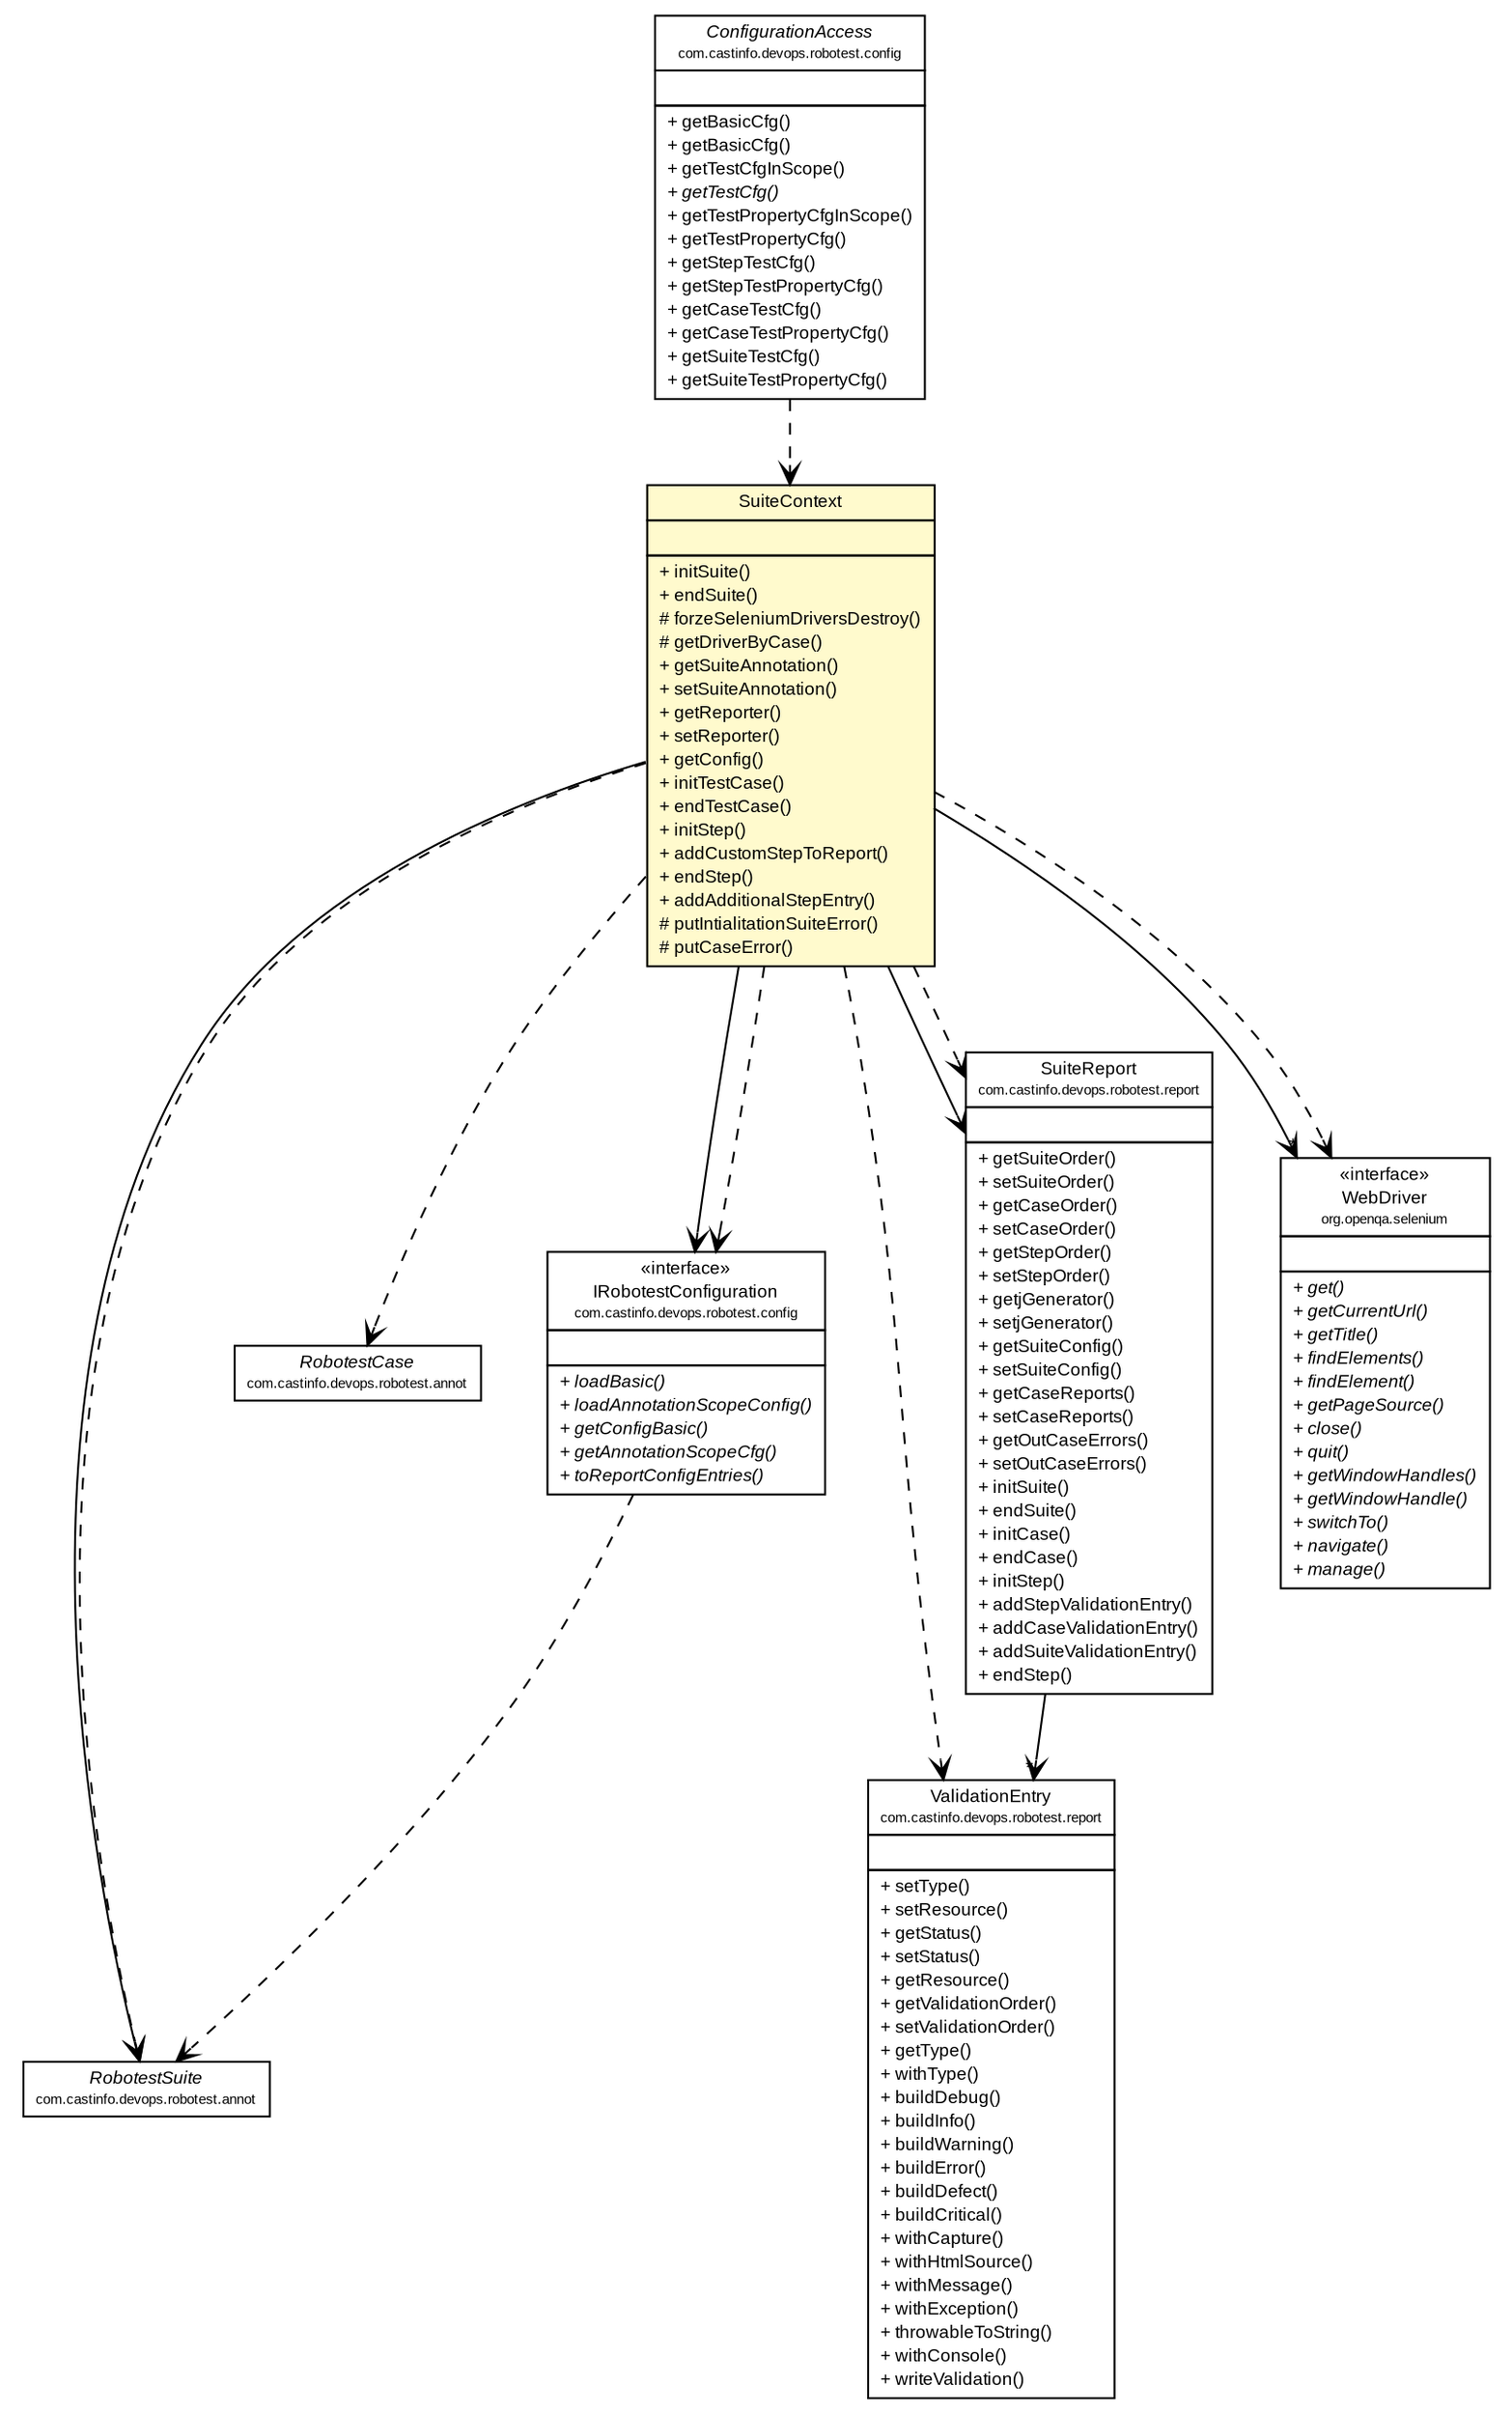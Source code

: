 #!/usr/local/bin/dot
#
# Class diagram 
# Generated by UMLGraph version R5_6-24-gf6e263 (http://www.umlgraph.org/)
#

digraph G {
	edge [fontname="arial",fontsize=10,labelfontname="arial",labelfontsize=10];
	node [fontname="arial",fontsize=10,shape=plaintext];
	nodesep=0.25;
	ranksep=0.5;
	// com.castinfo.devops.robotest.annot.RobotestSuite
	c2165 [label=<<table title="com.castinfo.devops.robotest.annot.RobotestSuite" border="0" cellborder="1" cellspacing="0" cellpadding="2" port="p" href="./annot/RobotestSuite.html">
		<tr><td><table border="0" cellspacing="0" cellpadding="1">
<tr><td align="center" balign="center"><font face="arial italic"> RobotestSuite </font></td></tr>
<tr><td align="center" balign="center"><font point-size="7.0"> com.castinfo.devops.robotest.annot </font></td></tr>
		</table></td></tr>
		</table>>, URL="./annot/RobotestSuite.html", fontname="arial", fontcolor="black", fontsize=9.0];
	// com.castinfo.devops.robotest.annot.RobotestCase
	c2168 [label=<<table title="com.castinfo.devops.robotest.annot.RobotestCase" border="0" cellborder="1" cellspacing="0" cellpadding="2" port="p" href="./annot/RobotestCase.html">
		<tr><td><table border="0" cellspacing="0" cellpadding="1">
<tr><td align="center" balign="center"><font face="arial italic"> RobotestCase </font></td></tr>
<tr><td align="center" balign="center"><font point-size="7.0"> com.castinfo.devops.robotest.annot </font></td></tr>
		</table></td></tr>
		</table>>, URL="./annot/RobotestCase.html", fontname="arial", fontcolor="black", fontsize=9.0];
	// com.castinfo.devops.robotest.config.IRobotestConfiguration
	c2174 [label=<<table title="com.castinfo.devops.robotest.config.IRobotestConfiguration" border="0" cellborder="1" cellspacing="0" cellpadding="2" port="p" href="./config/IRobotestConfiguration.html">
		<tr><td><table border="0" cellspacing="0" cellpadding="1">
<tr><td align="center" balign="center"> &#171;interface&#187; </td></tr>
<tr><td align="center" balign="center"> IRobotestConfiguration </td></tr>
<tr><td align="center" balign="center"><font point-size="7.0"> com.castinfo.devops.robotest.config </font></td></tr>
		</table></td></tr>
		<tr><td><table border="0" cellspacing="0" cellpadding="1">
<tr><td align="left" balign="left">  </td></tr>
		</table></td></tr>
		<tr><td><table border="0" cellspacing="0" cellpadding="1">
<tr><td align="left" balign="left"><font face="arial italic" point-size="9.0"> + loadBasic() </font></td></tr>
<tr><td align="left" balign="left"><font face="arial italic" point-size="9.0"> + loadAnnotationScopeConfig() </font></td></tr>
<tr><td align="left" balign="left"><font face="arial italic" point-size="9.0"> + getConfigBasic() </font></td></tr>
<tr><td align="left" balign="left"><font face="arial italic" point-size="9.0"> + getAnnotationScopeCfg() </font></td></tr>
<tr><td align="left" balign="left"><font face="arial italic" point-size="9.0"> + toReportConfigEntries() </font></td></tr>
		</table></td></tr>
		</table>>, URL="./config/IRobotestConfiguration.html", fontname="arial", fontcolor="black", fontsize=9.0];
	// com.castinfo.devops.robotest.config.ConfigurationAccess
	c2177 [label=<<table title="com.castinfo.devops.robotest.config.ConfigurationAccess" border="0" cellborder="1" cellspacing="0" cellpadding="2" port="p" href="./config/ConfigurationAccess.html">
		<tr><td><table border="0" cellspacing="0" cellpadding="1">
<tr><td align="center" balign="center"><font face="arial italic"> ConfigurationAccess </font></td></tr>
<tr><td align="center" balign="center"><font point-size="7.0"> com.castinfo.devops.robotest.config </font></td></tr>
		</table></td></tr>
		<tr><td><table border="0" cellspacing="0" cellpadding="1">
<tr><td align="left" balign="left">  </td></tr>
		</table></td></tr>
		<tr><td><table border="0" cellspacing="0" cellpadding="1">
<tr><td align="left" balign="left"> + getBasicCfg() </td></tr>
<tr><td align="left" balign="left"> + getBasicCfg() </td></tr>
<tr><td align="left" balign="left"> + getTestCfgInScope() </td></tr>
<tr><td align="left" balign="left"><font face="arial italic" point-size="9.0"> + getTestCfg() </font></td></tr>
<tr><td align="left" balign="left"> + getTestPropertyCfgInScope() </td></tr>
<tr><td align="left" balign="left"> + getTestPropertyCfg() </td></tr>
<tr><td align="left" balign="left"> + getStepTestCfg() </td></tr>
<tr><td align="left" balign="left"> + getStepTestPropertyCfg() </td></tr>
<tr><td align="left" balign="left"> + getCaseTestCfg() </td></tr>
<tr><td align="left" balign="left"> + getCaseTestPropertyCfg() </td></tr>
<tr><td align="left" balign="left"> + getSuiteTestCfg() </td></tr>
<tr><td align="left" balign="left"> + getSuiteTestPropertyCfg() </td></tr>
		</table></td></tr>
		</table>>, URL="./config/ConfigurationAccess.html", fontname="arial", fontcolor="black", fontsize=9.0];
	// com.castinfo.devops.robotest.SuiteContext
	c2186 [label=<<table title="com.castinfo.devops.robotest.SuiteContext" border="0" cellborder="1" cellspacing="0" cellpadding="2" port="p" bgcolor="lemonChiffon" href="./SuiteContext.html">
		<tr><td><table border="0" cellspacing="0" cellpadding="1">
<tr><td align="center" balign="center"> SuiteContext </td></tr>
		</table></td></tr>
		<tr><td><table border="0" cellspacing="0" cellpadding="1">
<tr><td align="left" balign="left">  </td></tr>
		</table></td></tr>
		<tr><td><table border="0" cellspacing="0" cellpadding="1">
<tr><td align="left" balign="left"> + initSuite() </td></tr>
<tr><td align="left" balign="left"> + endSuite() </td></tr>
<tr><td align="left" balign="left"> # forzeSeleniumDriversDestroy() </td></tr>
<tr><td align="left" balign="left"> # getDriverByCase() </td></tr>
<tr><td align="left" balign="left"> + getSuiteAnnotation() </td></tr>
<tr><td align="left" balign="left"> + setSuiteAnnotation() </td></tr>
<tr><td align="left" balign="left"> + getReporter() </td></tr>
<tr><td align="left" balign="left"> + setReporter() </td></tr>
<tr><td align="left" balign="left"> + getConfig() </td></tr>
<tr><td align="left" balign="left"> + initTestCase() </td></tr>
<tr><td align="left" balign="left"> + endTestCase() </td></tr>
<tr><td align="left" balign="left"> + initStep() </td></tr>
<tr><td align="left" balign="left"> + addCustomStepToReport() </td></tr>
<tr><td align="left" balign="left"> + endStep() </td></tr>
<tr><td align="left" balign="left"> + addAdditionalStepEntry() </td></tr>
<tr><td align="left" balign="left"> # putIntialitationSuiteError() </td></tr>
<tr><td align="left" balign="left"> # putCaseError() </td></tr>
		</table></td></tr>
		</table>>, URL="./SuiteContext.html", fontname="arial", fontcolor="black", fontsize=9.0];
	// com.castinfo.devops.robotest.report.ValidationEntry
	c2193 [label=<<table title="com.castinfo.devops.robotest.report.ValidationEntry" border="0" cellborder="1" cellspacing="0" cellpadding="2" port="p" href="./report/ValidationEntry.html">
		<tr><td><table border="0" cellspacing="0" cellpadding="1">
<tr><td align="center" balign="center"> ValidationEntry </td></tr>
<tr><td align="center" balign="center"><font point-size="7.0"> com.castinfo.devops.robotest.report </font></td></tr>
		</table></td></tr>
		<tr><td><table border="0" cellspacing="0" cellpadding="1">
<tr><td align="left" balign="left">  </td></tr>
		</table></td></tr>
		<tr><td><table border="0" cellspacing="0" cellpadding="1">
<tr><td align="left" balign="left"> + setType() </td></tr>
<tr><td align="left" balign="left"> + setResource() </td></tr>
<tr><td align="left" balign="left"> + getStatus() </td></tr>
<tr><td align="left" balign="left"> + setStatus() </td></tr>
<tr><td align="left" balign="left"> + getResource() </td></tr>
<tr><td align="left" balign="left"> + getValidationOrder() </td></tr>
<tr><td align="left" balign="left"> + setValidationOrder() </td></tr>
<tr><td align="left" balign="left"> + getType() </td></tr>
<tr><td align="left" balign="left"> + withType() </td></tr>
<tr><td align="left" balign="left"> + buildDebug() </td></tr>
<tr><td align="left" balign="left"> + buildInfo() </td></tr>
<tr><td align="left" balign="left"> + buildWarning() </td></tr>
<tr><td align="left" balign="left"> + buildError() </td></tr>
<tr><td align="left" balign="left"> + buildDefect() </td></tr>
<tr><td align="left" balign="left"> + buildCritical() </td></tr>
<tr><td align="left" balign="left"> + withCapture() </td></tr>
<tr><td align="left" balign="left"> + withHtmlSource() </td></tr>
<tr><td align="left" balign="left"> + withMessage() </td></tr>
<tr><td align="left" balign="left"> + withException() </td></tr>
<tr><td align="left" balign="left"> + throwableToString() </td></tr>
<tr><td align="left" balign="left"> + withConsole() </td></tr>
<tr><td align="left" balign="left"> + writeValidation() </td></tr>
		</table></td></tr>
		</table>>, URL="./report/ValidationEntry.html", fontname="arial", fontcolor="black", fontsize=9.0];
	// com.castinfo.devops.robotest.report.SuiteReport
	c2195 [label=<<table title="com.castinfo.devops.robotest.report.SuiteReport" border="0" cellborder="1" cellspacing="0" cellpadding="2" port="p" href="./report/SuiteReport.html">
		<tr><td><table border="0" cellspacing="0" cellpadding="1">
<tr><td align="center" balign="center"> SuiteReport </td></tr>
<tr><td align="center" balign="center"><font point-size="7.0"> com.castinfo.devops.robotest.report </font></td></tr>
		</table></td></tr>
		<tr><td><table border="0" cellspacing="0" cellpadding="1">
<tr><td align="left" balign="left">  </td></tr>
		</table></td></tr>
		<tr><td><table border="0" cellspacing="0" cellpadding="1">
<tr><td align="left" balign="left"> + getSuiteOrder() </td></tr>
<tr><td align="left" balign="left"> + setSuiteOrder() </td></tr>
<tr><td align="left" balign="left"> + getCaseOrder() </td></tr>
<tr><td align="left" balign="left"> + setCaseOrder() </td></tr>
<tr><td align="left" balign="left"> + getStepOrder() </td></tr>
<tr><td align="left" balign="left"> + setStepOrder() </td></tr>
<tr><td align="left" balign="left"> + getjGenerator() </td></tr>
<tr><td align="left" balign="left"> + setjGenerator() </td></tr>
<tr><td align="left" balign="left"> + getSuiteConfig() </td></tr>
<tr><td align="left" balign="left"> + setSuiteConfig() </td></tr>
<tr><td align="left" balign="left"> + getCaseReports() </td></tr>
<tr><td align="left" balign="left"> + setCaseReports() </td></tr>
<tr><td align="left" balign="left"> + getOutCaseErrors() </td></tr>
<tr><td align="left" balign="left"> + setOutCaseErrors() </td></tr>
<tr><td align="left" balign="left"> + initSuite() </td></tr>
<tr><td align="left" balign="left"> + endSuite() </td></tr>
<tr><td align="left" balign="left"> + initCase() </td></tr>
<tr><td align="left" balign="left"> + endCase() </td></tr>
<tr><td align="left" balign="left"> + initStep() </td></tr>
<tr><td align="left" balign="left"> + addStepValidationEntry() </td></tr>
<tr><td align="left" balign="left"> + addCaseValidationEntry() </td></tr>
<tr><td align="left" balign="left"> + addSuiteValidationEntry() </td></tr>
<tr><td align="left" balign="left"> + endStep() </td></tr>
		</table></td></tr>
		</table>>, URL="./report/SuiteReport.html", fontname="arial", fontcolor="black", fontsize=9.0];
	// com.castinfo.devops.robotest.SuiteContext NAVASSOC com.castinfo.devops.robotest.report.SuiteReport
	c2186:p -> c2195:p [taillabel="", label="", headlabel="", fontname="arial", fontcolor="black", fontsize=10.0, color="black", arrowhead=open];
	// com.castinfo.devops.robotest.SuiteContext NAVASSOC com.castinfo.devops.robotest.config.IRobotestConfiguration
	c2186:p -> c2174:p [taillabel="", label="", headlabel="", fontname="arial", fontcolor="black", fontsize=10.0, color="black", arrowhead=open];
	// com.castinfo.devops.robotest.SuiteContext NAVASSOC com.castinfo.devops.robotest.annot.RobotestSuite
	c2186:p -> c2165:p [taillabel="", label="", headlabel="", fontname="arial", fontcolor="black", fontsize=10.0, color="black", arrowhead=open];
	// com.castinfo.devops.robotest.SuiteContext NAVASSOC org.openqa.selenium.WebDriver
	c2186:p -> c2208:p [taillabel="", label="", headlabel="*", fontname="arial", fontcolor="black", fontsize=10.0, color="black", arrowhead=open];
	// com.castinfo.devops.robotest.report.SuiteReport NAVASSOC com.castinfo.devops.robotest.report.ValidationEntry
	c2195:p -> c2193:p [taillabel="", label="", headlabel="*", fontname="arial", fontcolor="black", fontsize=10.0, color="black", arrowhead=open];
	// com.castinfo.devops.robotest.config.IRobotestConfiguration DEPEND com.castinfo.devops.robotest.annot.RobotestSuite
	c2174:p -> c2165:p [taillabel="", label="", headlabel="", fontname="arial", fontcolor="black", fontsize=10.0, color="black", arrowhead=open, style=dashed];
	// com.castinfo.devops.robotest.config.ConfigurationAccess DEPEND com.castinfo.devops.robotest.SuiteContext
	c2177:p -> c2186:p [taillabel="", label="", headlabel="", fontname="arial", fontcolor="black", fontsize=10.0, color="black", arrowhead=open, style=dashed];
	// com.castinfo.devops.robotest.SuiteContext DEPEND org.openqa.selenium.WebDriver
	c2186:p -> c2208:p [taillabel="", label="", headlabel="", fontname="arial", fontcolor="black", fontsize=10.0, color="black", arrowhead=open, style=dashed];
	// com.castinfo.devops.robotest.SuiteContext DEPEND com.castinfo.devops.robotest.report.ValidationEntry
	c2186:p -> c2193:p [taillabel="", label="", headlabel="", fontname="arial", fontcolor="black", fontsize=10.0, color="black", arrowhead=open, style=dashed];
	// com.castinfo.devops.robotest.SuiteContext DEPEND com.castinfo.devops.robotest.config.IRobotestConfiguration
	c2186:p -> c2174:p [taillabel="", label="", headlabel="", fontname="arial", fontcolor="black", fontsize=10.0, color="black", arrowhead=open, style=dashed];
	// com.castinfo.devops.robotest.SuiteContext DEPEND com.castinfo.devops.robotest.annot.RobotestCase
	c2186:p -> c2168:p [taillabel="", label="", headlabel="", fontname="arial", fontcolor="black", fontsize=10.0, color="black", arrowhead=open, style=dashed];
	// com.castinfo.devops.robotest.SuiteContext DEPEND com.castinfo.devops.robotest.annot.RobotestSuite
	c2186:p -> c2165:p [taillabel="", label="", headlabel="", fontname="arial", fontcolor="black", fontsize=10.0, color="black", arrowhead=open, style=dashed];
	// com.castinfo.devops.robotest.SuiteContext DEPEND com.castinfo.devops.robotest.report.SuiteReport
	c2186:p -> c2195:p [taillabel="", label="", headlabel="", fontname="arial", fontcolor="black", fontsize=10.0, color="black", arrowhead=open, style=dashed];
	// org.openqa.selenium.WebDriver
	c2208 [label=<<table title="org.openqa.selenium.WebDriver" border="0" cellborder="1" cellspacing="0" cellpadding="2" port="p" href="http://java.sun.com/j2se/1.4.2/docs/api/org/openqa/selenium/WebDriver.html">
		<tr><td><table border="0" cellspacing="0" cellpadding="1">
<tr><td align="center" balign="center"> &#171;interface&#187; </td></tr>
<tr><td align="center" balign="center"> WebDriver </td></tr>
<tr><td align="center" balign="center"><font point-size="7.0"> org.openqa.selenium </font></td></tr>
		</table></td></tr>
		<tr><td><table border="0" cellspacing="0" cellpadding="1">
<tr><td align="left" balign="left">  </td></tr>
		</table></td></tr>
		<tr><td><table border="0" cellspacing="0" cellpadding="1">
<tr><td align="left" balign="left"><font face="arial italic" point-size="9.0"> + get() </font></td></tr>
<tr><td align="left" balign="left"><font face="arial italic" point-size="9.0"> + getCurrentUrl() </font></td></tr>
<tr><td align="left" balign="left"><font face="arial italic" point-size="9.0"> + getTitle() </font></td></tr>
<tr><td align="left" balign="left"><font face="arial italic" point-size="9.0"> + findElements() </font></td></tr>
<tr><td align="left" balign="left"><font face="arial italic" point-size="9.0"> + findElement() </font></td></tr>
<tr><td align="left" balign="left"><font face="arial italic" point-size="9.0"> + getPageSource() </font></td></tr>
<tr><td align="left" balign="left"><font face="arial italic" point-size="9.0"> + close() </font></td></tr>
<tr><td align="left" balign="left"><font face="arial italic" point-size="9.0"> + quit() </font></td></tr>
<tr><td align="left" balign="left"><font face="arial italic" point-size="9.0"> + getWindowHandles() </font></td></tr>
<tr><td align="left" balign="left"><font face="arial italic" point-size="9.0"> + getWindowHandle() </font></td></tr>
<tr><td align="left" balign="left"><font face="arial italic" point-size="9.0"> + switchTo() </font></td></tr>
<tr><td align="left" balign="left"><font face="arial italic" point-size="9.0"> + navigate() </font></td></tr>
<tr><td align="left" balign="left"><font face="arial italic" point-size="9.0"> + manage() </font></td></tr>
		</table></td></tr>
		</table>>, URL="http://java.sun.com/j2se/1.4.2/docs/api/org/openqa/selenium/WebDriver.html", fontname="arial", fontcolor="black", fontsize=9.0];
}

